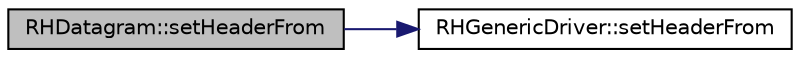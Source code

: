 digraph "RHDatagram::setHeaderFrom"
{
 // LATEX_PDF_SIZE
  edge [fontname="Helvetica",fontsize="10",labelfontname="Helvetica",labelfontsize="10"];
  node [fontname="Helvetica",fontsize="10",shape=record];
  rankdir="LR";
  Node1 [label="RHDatagram::setHeaderFrom",height=0.2,width=0.4,color="black", fillcolor="grey75", style="filled", fontcolor="black",tooltip=" "];
  Node1 -> Node2 [color="midnightblue",fontsize="10",style="solid",fontname="Helvetica"];
  Node2 [label="RHGenericDriver::setHeaderFrom",height=0.2,width=0.4,color="black", fillcolor="white", style="filled",URL="$class_r_h_generic_driver.html#a470e67f4168dec41435dcc0e194202c8",tooltip=" "];
}
